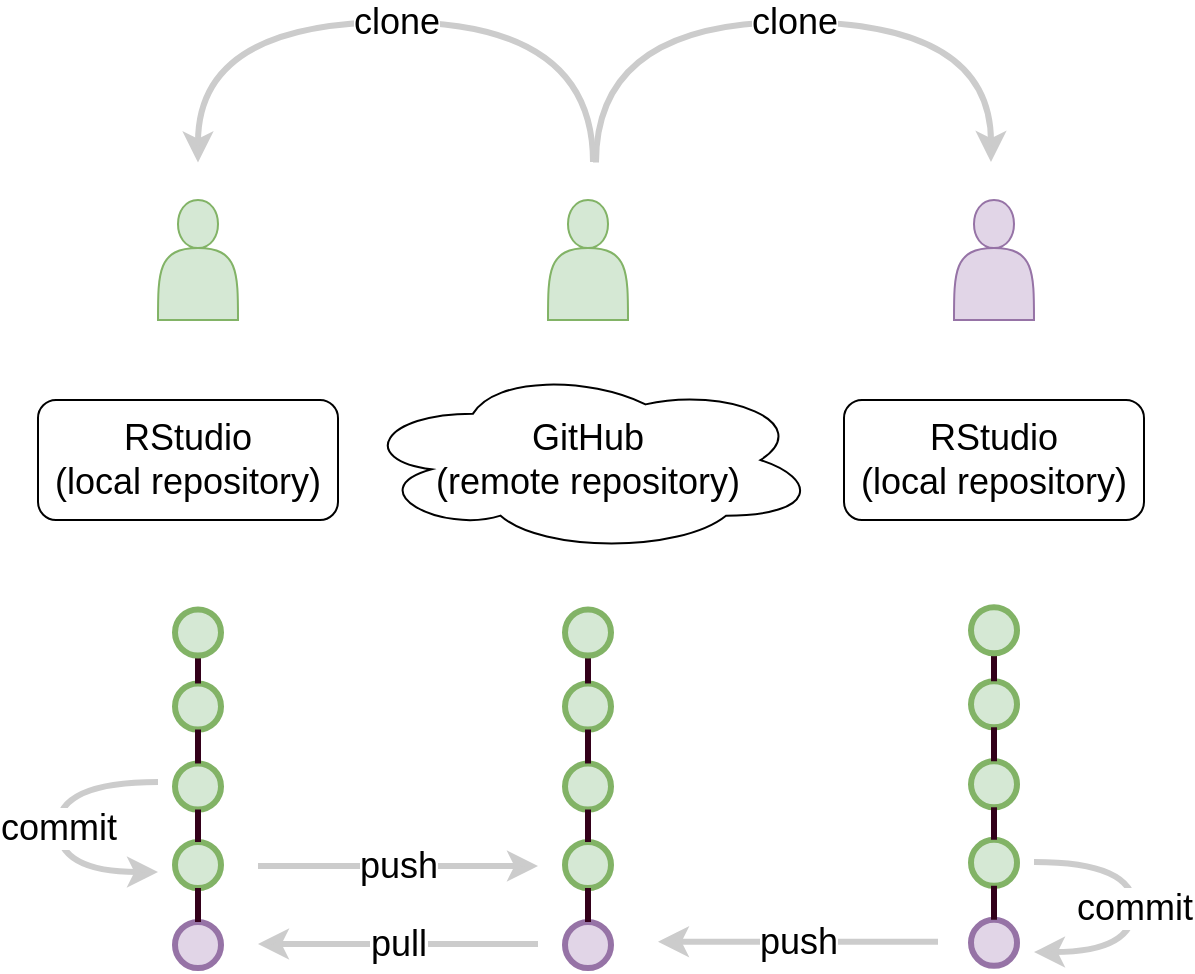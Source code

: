<mxfile version="16.6.5" type="github">
  <diagram id="x7MlGXlHcSR0PO5Mygpb" name="Page-1">
    <mxGraphModel dx="2066" dy="1152" grid="1" gridSize="10" guides="1" tooltips="1" connect="1" arrows="1" fold="1" page="1" pageScale="1" pageWidth="1100" pageHeight="850" math="0" shadow="0">
      <root>
        <mxCell id="0" />
        <mxCell id="1" parent="0" />
        <mxCell id="1jjd0BEGG7qsmMhBdb2S-7" value="" style="shape=actor;whiteSpace=wrap;html=1;fillColor=#d5e8d4;strokeColor=#82b366;" parent="1" vertex="1">
          <mxGeometry x="515" y="119" width="40" height="60" as="geometry" />
        </mxCell>
        <mxCell id="1jjd0BEGG7qsmMhBdb2S-9" value="&lt;div style=&quot;font-size: 18px;&quot;&gt;GitHub&lt;/div&gt;&lt;div style=&quot;font-size: 18px;&quot;&gt;(remote repository)&lt;/div&gt;" style="ellipse;shape=cloud;whiteSpace=wrap;html=1;fontSize=18;" parent="1" vertex="1">
          <mxGeometry x="420" y="202.63" width="230" height="92.75" as="geometry" />
        </mxCell>
        <mxCell id="1jjd0BEGG7qsmMhBdb2S-28" value="" style="shape=actor;whiteSpace=wrap;html=1;fillColor=#e1d5e7;strokeColor=#9673a6;" parent="1" vertex="1">
          <mxGeometry x="718" y="119" width="40" height="60" as="geometry" />
        </mxCell>
        <mxCell id="kwDQs5xklp46Bv3Ky6c--1" value="&lt;div style=&quot;font-size: 18px;&quot;&gt;RStudio&lt;/div&gt;&lt;div style=&quot;font-size: 18px;&quot;&gt;(local repository)&lt;br style=&quot;font-size: 18px;&quot;&gt;&lt;/div&gt;" style="rounded=1;whiteSpace=wrap;html=1;fontSize=18;" parent="1" vertex="1">
          <mxGeometry x="663" y="219" width="150" height="60" as="geometry" />
        </mxCell>
        <mxCell id="kwDQs5xklp46Bv3Ky6c--2" value="&lt;div style=&quot;font-size: 18px;&quot;&gt;RStudio&lt;/div&gt;&lt;div style=&quot;font-size: 18px;&quot;&gt;(local repository)&lt;br style=&quot;font-size: 18px;&quot;&gt;&lt;/div&gt;" style="rounded=1;whiteSpace=wrap;html=1;fontSize=18;" parent="1" vertex="1">
          <mxGeometry x="260" y="219" width="150" height="60" as="geometry" />
        </mxCell>
        <mxCell id="kwDQs5xklp46Bv3Ky6c--14" value="" style="shape=actor;whiteSpace=wrap;html=1;fillColor=#d5e8d4;strokeColor=#82b366;" parent="1" vertex="1">
          <mxGeometry x="320" y="119" width="40" height="60" as="geometry" />
        </mxCell>
        <mxCell id="kwDQs5xklp46Bv3Ky6c--17" value="" style="endArrow=classic;html=1;rounded=0;fontSize=17;strokeColor=#CCCCCC;strokeWidth=3;edgeStyle=orthogonalEdgeStyle;elbow=vertical;curved=1;" parent="1" edge="1">
          <mxGeometry relative="1" as="geometry">
            <mxPoint x="539" y="100.25" as="sourcePoint" />
            <mxPoint x="736.5" y="100" as="targetPoint" />
            <Array as="points">
              <mxPoint x="539.5" y="30" />
              <mxPoint x="736.5" y="30" />
              <mxPoint x="736.5" y="100" />
            </Array>
          </mxGeometry>
        </mxCell>
        <mxCell id="kwDQs5xklp46Bv3Ky6c--18" value="clone" style="edgeLabel;resizable=0;html=1;align=center;verticalAlign=middle;fontSize=18;strokeWidth=3;fillColor=#FFFFFF;" parent="kwDQs5xklp46Bv3Ky6c--17" connectable="0" vertex="1">
          <mxGeometry relative="1" as="geometry" />
        </mxCell>
        <mxCell id="kwDQs5xklp46Bv3Ky6c--19" value="" style="endArrow=classic;html=1;rounded=0;fontSize=17;strokeColor=#CCCCCC;strokeWidth=3;edgeStyle=orthogonalEdgeStyle;elbow=vertical;curved=1;" parent="1" edge="1">
          <mxGeometry relative="1" as="geometry">
            <mxPoint x="537.5" y="100" as="sourcePoint" />
            <mxPoint x="340" y="100.25" as="targetPoint" />
            <Array as="points">
              <mxPoint x="537.5" y="100" />
              <mxPoint x="537.5" y="30" />
              <mxPoint x="340.5" y="30" />
            </Array>
          </mxGeometry>
        </mxCell>
        <mxCell id="kwDQs5xklp46Bv3Ky6c--20" value="clone" style="edgeLabel;resizable=0;html=1;align=center;verticalAlign=middle;fontSize=18;strokeWidth=3;fillColor=#FFFFFF;" parent="kwDQs5xklp46Bv3Ky6c--19" connectable="0" vertex="1">
          <mxGeometry relative="1" as="geometry" />
        </mxCell>
        <mxCell id="kwDQs5xklp46Bv3Ky6c--36" value="" style="ellipse;whiteSpace=wrap;html=1;aspect=fixed;fillColor=#d5e8d4;strokeColor=#82b366;strokeWidth=3;" parent="1" vertex="1">
          <mxGeometry x="328.5" y="360.75" width="23" height="23" as="geometry" />
        </mxCell>
        <mxCell id="kwDQs5xklp46Bv3Ky6c--37" value="" style="endArrow=none;html=1;rounded=0;fillColor=#d5e8d4;strokeColor=#33001A;strokeWidth=3;exitX=0.5;exitY=1;exitDx=0;exitDy=0;entryX=0.5;entryY=0;entryDx=0;entryDy=0;" parent="1" source="kwDQs5xklp46Bv3Ky6c--40" target="kwDQs5xklp46Bv3Ky6c--36" edge="1">
          <mxGeometry width="50" height="50" relative="1" as="geometry">
            <mxPoint x="246.62" y="310.75" as="sourcePoint" />
            <mxPoint x="340" y="350.75" as="targetPoint" />
          </mxGeometry>
        </mxCell>
        <mxCell id="kwDQs5xklp46Bv3Ky6c--38" value="" style="ellipse;whiteSpace=wrap;html=1;aspect=fixed;fillColor=#d5e8d4;strokeColor=#82b366;strokeWidth=3;" parent="1" vertex="1">
          <mxGeometry x="328.5" y="400.75" width="23" height="23" as="geometry" />
        </mxCell>
        <mxCell id="kwDQs5xklp46Bv3Ky6c--39" value="" style="endArrow=none;html=1;rounded=0;fillColor=#d5e8d4;strokeColor=#33001A;strokeWidth=3;exitX=0.5;exitY=1;exitDx=0;exitDy=0;entryX=0.5;entryY=0;entryDx=0;entryDy=0;" parent="1" source="kwDQs5xklp46Bv3Ky6c--36" target="kwDQs5xklp46Bv3Ky6c--38" edge="1">
          <mxGeometry width="50" height="50" relative="1" as="geometry">
            <mxPoint x="365" y="383.75" as="sourcePoint" />
            <mxPoint x="365" y="420.75" as="targetPoint" />
          </mxGeometry>
        </mxCell>
        <mxCell id="kwDQs5xklp46Bv3Ky6c--40" value="" style="ellipse;whiteSpace=wrap;html=1;aspect=fixed;fillColor=#d5e8d4;strokeColor=#82b366;strokeWidth=3;" parent="1" vertex="1">
          <mxGeometry x="328.5" y="323.75" width="23" height="23" as="geometry" />
        </mxCell>
        <mxCell id="kwDQs5xklp46Bv3Ky6c--48" value="" style="endArrow=classic;html=1;rounded=0;strokeColor=#CCCCCC;strokeWidth=3;" parent="1" edge="1">
          <mxGeometry relative="1" as="geometry">
            <mxPoint x="370" y="452" as="sourcePoint" />
            <mxPoint x="510" y="452" as="targetPoint" />
          </mxGeometry>
        </mxCell>
        <mxCell id="kwDQs5xklp46Bv3Ky6c--49" value="&lt;div style=&quot;font-size: 18px;&quot;&gt;push&lt;/div&gt;" style="edgeLabel;resizable=0;html=1;align=center;verticalAlign=middle;fontSize=18;" parent="kwDQs5xklp46Bv3Ky6c--48" connectable="0" vertex="1">
          <mxGeometry relative="1" as="geometry" />
        </mxCell>
        <mxCell id="kwDQs5xklp46Bv3Ky6c--52" value="" style="ellipse;whiteSpace=wrap;html=1;aspect=fixed;fillColor=#d5e8d4;strokeColor=#82b366;strokeWidth=3;" parent="1" vertex="1">
          <mxGeometry x="328.5" y="440" width="23" height="23" as="geometry" />
        </mxCell>
        <mxCell id="kwDQs5xklp46Bv3Ky6c--53" value="" style="endArrow=none;html=1;rounded=0;fillColor=#d5e8d4;strokeColor=#33001A;strokeWidth=3;exitX=0.5;exitY=1;exitDx=0;exitDy=0;entryX=0.5;entryY=0;entryDx=0;entryDy=0;" parent="1" source="kwDQs5xklp46Bv3Ky6c--38" target="kwDQs5xklp46Bv3Ky6c--52" edge="1">
          <mxGeometry width="50" height="50" relative="1" as="geometry">
            <mxPoint x="350" y="393.75" as="sourcePoint" />
            <mxPoint x="350" y="410.75" as="targetPoint" />
          </mxGeometry>
        </mxCell>
        <mxCell id="kwDQs5xklp46Bv3Ky6c--54" value="" style="endArrow=classic;html=1;rounded=0;fontSize=17;strokeColor=#CCCCCC;strokeWidth=3;edgeStyle=orthogonalEdgeStyle;elbow=vertical;curved=1;" parent="1" edge="1">
          <mxGeometry relative="1" as="geometry">
            <mxPoint x="320" y="410" as="sourcePoint" />
            <mxPoint x="320" y="455" as="targetPoint" />
            <Array as="points">
              <mxPoint x="320" y="410" />
              <mxPoint x="270" y="410" />
              <mxPoint x="270" y="455" />
            </Array>
          </mxGeometry>
        </mxCell>
        <mxCell id="kwDQs5xklp46Bv3Ky6c--55" value="commit" style="edgeLabel;resizable=0;html=1;align=center;verticalAlign=middle;fontSize=18;strokeWidth=3;fillColor=#FFFFFF;" parent="kwDQs5xklp46Bv3Ky6c--54" connectable="0" vertex="1">
          <mxGeometry relative="1" as="geometry" />
        </mxCell>
        <mxCell id="kwDQs5xklp46Bv3Ky6c--63" value="" style="ellipse;whiteSpace=wrap;html=1;aspect=fixed;fillColor=#e1d5e7;strokeColor=#9673a6;strokeWidth=3;" parent="1" vertex="1">
          <mxGeometry x="328.5" y="480" width="23" height="23" as="geometry" />
        </mxCell>
        <mxCell id="kwDQs5xklp46Bv3Ky6c--64" value="" style="endArrow=none;html=1;rounded=0;fillColor=#d5e8d4;strokeColor=#33001A;strokeWidth=3;exitX=0.5;exitY=1;exitDx=0;exitDy=0;entryX=0.5;entryY=0;entryDx=0;entryDy=0;" parent="1" source="kwDQs5xklp46Bv3Ky6c--52" target="kwDQs5xklp46Bv3Ky6c--63" edge="1">
          <mxGeometry width="50" height="50" relative="1" as="geometry">
            <mxPoint x="350" y="433.75" as="sourcePoint" />
            <mxPoint x="350" y="450" as="targetPoint" />
          </mxGeometry>
        </mxCell>
        <mxCell id="kwDQs5xklp46Bv3Ky6c--65" value="" style="ellipse;whiteSpace=wrap;html=1;aspect=fixed;fillColor=#d5e8d4;strokeColor=#82b366;strokeWidth=3;" parent="1" vertex="1">
          <mxGeometry x="523.5" y="360.75" width="23" height="23" as="geometry" />
        </mxCell>
        <mxCell id="kwDQs5xklp46Bv3Ky6c--66" value="" style="endArrow=none;html=1;rounded=0;fillColor=#d5e8d4;strokeColor=#33001A;strokeWidth=3;exitX=0.5;exitY=1;exitDx=0;exitDy=0;entryX=0.5;entryY=0;entryDx=0;entryDy=0;" parent="1" source="kwDQs5xklp46Bv3Ky6c--69" target="kwDQs5xklp46Bv3Ky6c--65" edge="1">
          <mxGeometry width="50" height="50" relative="1" as="geometry">
            <mxPoint x="441.62" y="310.75" as="sourcePoint" />
            <mxPoint x="535" y="350.75" as="targetPoint" />
          </mxGeometry>
        </mxCell>
        <mxCell id="kwDQs5xklp46Bv3Ky6c--67" value="" style="ellipse;whiteSpace=wrap;html=1;aspect=fixed;fillColor=#d5e8d4;strokeColor=#82b366;strokeWidth=3;" parent="1" vertex="1">
          <mxGeometry x="523.5" y="400.75" width="23" height="23" as="geometry" />
        </mxCell>
        <mxCell id="kwDQs5xklp46Bv3Ky6c--68" value="" style="endArrow=none;html=1;rounded=0;fillColor=#d5e8d4;strokeColor=#33001A;strokeWidth=3;exitX=0.5;exitY=1;exitDx=0;exitDy=0;entryX=0.5;entryY=0;entryDx=0;entryDy=0;" parent="1" source="kwDQs5xklp46Bv3Ky6c--65" target="kwDQs5xklp46Bv3Ky6c--67" edge="1">
          <mxGeometry width="50" height="50" relative="1" as="geometry">
            <mxPoint x="560" y="383.75" as="sourcePoint" />
            <mxPoint x="560" y="420.75" as="targetPoint" />
          </mxGeometry>
        </mxCell>
        <mxCell id="kwDQs5xklp46Bv3Ky6c--69" value="" style="ellipse;whiteSpace=wrap;html=1;aspect=fixed;fillColor=#d5e8d4;strokeColor=#82b366;strokeWidth=3;" parent="1" vertex="1">
          <mxGeometry x="523.5" y="323.75" width="23" height="23" as="geometry" />
        </mxCell>
        <mxCell id="kwDQs5xklp46Bv3Ky6c--70" value="" style="ellipse;whiteSpace=wrap;html=1;aspect=fixed;fillColor=#d5e8d4;strokeColor=#82b366;strokeWidth=3;" parent="1" vertex="1">
          <mxGeometry x="523.5" y="440" width="23" height="23" as="geometry" />
        </mxCell>
        <mxCell id="kwDQs5xklp46Bv3Ky6c--71" value="" style="endArrow=none;html=1;rounded=0;fillColor=#d5e8d4;strokeColor=#33001A;strokeWidth=3;exitX=0.5;exitY=1;exitDx=0;exitDy=0;entryX=0.5;entryY=0;entryDx=0;entryDy=0;" parent="1" source="kwDQs5xklp46Bv3Ky6c--67" target="kwDQs5xklp46Bv3Ky6c--70" edge="1">
          <mxGeometry width="50" height="50" relative="1" as="geometry">
            <mxPoint x="545" y="393.75" as="sourcePoint" />
            <mxPoint x="545" y="410.75" as="targetPoint" />
          </mxGeometry>
        </mxCell>
        <mxCell id="kwDQs5xklp46Bv3Ky6c--72" value="" style="ellipse;whiteSpace=wrap;html=1;aspect=fixed;fillColor=#e1d5e7;strokeColor=#9673a6;strokeWidth=3;" parent="1" vertex="1">
          <mxGeometry x="523.5" y="480" width="23" height="23" as="geometry" />
        </mxCell>
        <mxCell id="kwDQs5xklp46Bv3Ky6c--73" value="" style="endArrow=none;html=1;rounded=0;fillColor=#d5e8d4;strokeColor=#33001A;strokeWidth=3;exitX=0.5;exitY=1;exitDx=0;exitDy=0;entryX=0.5;entryY=0;entryDx=0;entryDy=0;" parent="1" source="kwDQs5xklp46Bv3Ky6c--70" target="kwDQs5xklp46Bv3Ky6c--72" edge="1">
          <mxGeometry width="50" height="50" relative="1" as="geometry">
            <mxPoint x="545" y="433.75" as="sourcePoint" />
            <mxPoint x="545" y="450" as="targetPoint" />
          </mxGeometry>
        </mxCell>
        <mxCell id="kwDQs5xklp46Bv3Ky6c--74" value="" style="ellipse;whiteSpace=wrap;html=1;aspect=fixed;fillColor=#d5e8d4;strokeColor=#82b366;strokeWidth=3;" parent="1" vertex="1">
          <mxGeometry x="726.5" y="359.63" width="23" height="23" as="geometry" />
        </mxCell>
        <mxCell id="kwDQs5xklp46Bv3Ky6c--75" value="" style="endArrow=none;html=1;rounded=0;fillColor=#d5e8d4;strokeColor=#33001A;strokeWidth=3;exitX=0.5;exitY=1;exitDx=0;exitDy=0;entryX=0.5;entryY=0;entryDx=0;entryDy=0;" parent="1" source="kwDQs5xklp46Bv3Ky6c--78" target="kwDQs5xklp46Bv3Ky6c--74" edge="1">
          <mxGeometry width="50" height="50" relative="1" as="geometry">
            <mxPoint x="644.62" y="309.63" as="sourcePoint" />
            <mxPoint x="738" y="349.63" as="targetPoint" />
          </mxGeometry>
        </mxCell>
        <mxCell id="kwDQs5xklp46Bv3Ky6c--76" value="" style="ellipse;whiteSpace=wrap;html=1;aspect=fixed;fillColor=#d5e8d4;strokeColor=#82b366;strokeWidth=3;" parent="1" vertex="1">
          <mxGeometry x="726.5" y="399.63" width="23" height="23" as="geometry" />
        </mxCell>
        <mxCell id="kwDQs5xklp46Bv3Ky6c--77" value="" style="endArrow=none;html=1;rounded=0;fillColor=#d5e8d4;strokeColor=#33001A;strokeWidth=3;exitX=0.5;exitY=1;exitDx=0;exitDy=0;entryX=0.5;entryY=0;entryDx=0;entryDy=0;" parent="1" source="kwDQs5xklp46Bv3Ky6c--74" target="kwDQs5xklp46Bv3Ky6c--76" edge="1">
          <mxGeometry width="50" height="50" relative="1" as="geometry">
            <mxPoint x="763" y="382.63" as="sourcePoint" />
            <mxPoint x="763" y="419.63" as="targetPoint" />
          </mxGeometry>
        </mxCell>
        <mxCell id="kwDQs5xklp46Bv3Ky6c--78" value="" style="ellipse;whiteSpace=wrap;html=1;aspect=fixed;fillColor=#d5e8d4;strokeColor=#82b366;strokeWidth=3;" parent="1" vertex="1">
          <mxGeometry x="726.5" y="322.63" width="23" height="23" as="geometry" />
        </mxCell>
        <mxCell id="kwDQs5xklp46Bv3Ky6c--79" value="" style="ellipse;whiteSpace=wrap;html=1;aspect=fixed;fillColor=#d5e8d4;strokeColor=#82b366;strokeWidth=3;" parent="1" vertex="1">
          <mxGeometry x="726.5" y="438.88" width="23" height="23" as="geometry" />
        </mxCell>
        <mxCell id="kwDQs5xklp46Bv3Ky6c--80" value="" style="endArrow=none;html=1;rounded=0;fillColor=#d5e8d4;strokeColor=#33001A;strokeWidth=3;exitX=0.5;exitY=1;exitDx=0;exitDy=0;entryX=0.5;entryY=0;entryDx=0;entryDy=0;" parent="1" source="kwDQs5xklp46Bv3Ky6c--76" target="kwDQs5xklp46Bv3Ky6c--79" edge="1">
          <mxGeometry width="50" height="50" relative="1" as="geometry">
            <mxPoint x="748" y="392.63" as="sourcePoint" />
            <mxPoint x="748" y="409.63" as="targetPoint" />
          </mxGeometry>
        </mxCell>
        <mxCell id="kwDQs5xklp46Bv3Ky6c--81" value="" style="ellipse;whiteSpace=wrap;html=1;aspect=fixed;fillColor=#e1d5e7;strokeColor=#9673a6;strokeWidth=3;" parent="1" vertex="1">
          <mxGeometry x="726.5" y="478.88" width="23" height="23" as="geometry" />
        </mxCell>
        <mxCell id="kwDQs5xklp46Bv3Ky6c--82" value="" style="endArrow=none;html=1;rounded=0;fillColor=#d5e8d4;strokeColor=#33001A;strokeWidth=3;exitX=0.5;exitY=1;exitDx=0;exitDy=0;entryX=0.5;entryY=0;entryDx=0;entryDy=0;" parent="1" source="kwDQs5xklp46Bv3Ky6c--79" target="kwDQs5xklp46Bv3Ky6c--81" edge="1">
          <mxGeometry width="50" height="50" relative="1" as="geometry">
            <mxPoint x="748" y="432.63" as="sourcePoint" />
            <mxPoint x="748" y="448.88" as="targetPoint" />
          </mxGeometry>
        </mxCell>
        <mxCell id="kwDQs5xklp46Bv3Ky6c--83" value="" style="endArrow=classic;html=1;rounded=0;fontSize=17;strokeColor=#CCCCCC;strokeWidth=3;edgeStyle=orthogonalEdgeStyle;elbow=vertical;curved=1;" parent="1" edge="1">
          <mxGeometry relative="1" as="geometry">
            <mxPoint x="758" y="450.03" as="sourcePoint" />
            <mxPoint x="758" y="495.03" as="targetPoint" />
            <Array as="points">
              <mxPoint x="758" y="450.03" />
              <mxPoint x="808" y="450.03" />
              <mxPoint x="808" y="495.03" />
            </Array>
          </mxGeometry>
        </mxCell>
        <mxCell id="kwDQs5xklp46Bv3Ky6c--84" value="commit" style="edgeLabel;resizable=0;html=1;align=center;verticalAlign=middle;fontSize=18;strokeWidth=3;fillColor=#FFFFFF;" parent="kwDQs5xklp46Bv3Ky6c--83" connectable="0" vertex="1">
          <mxGeometry relative="1" as="geometry" />
        </mxCell>
        <mxCell id="kwDQs5xklp46Bv3Ky6c--85" value="" style="endArrow=classic;html=1;rounded=0;strokeColor=#CCCCCC;strokeWidth=3;" parent="1" edge="1">
          <mxGeometry relative="1" as="geometry">
            <mxPoint x="710" y="489.88" as="sourcePoint" />
            <mxPoint x="570" y="489.88" as="targetPoint" />
          </mxGeometry>
        </mxCell>
        <mxCell id="kwDQs5xklp46Bv3Ky6c--86" value="&lt;div style=&quot;font-size: 18px;&quot;&gt;push&lt;/div&gt;" style="edgeLabel;resizable=0;html=1;align=center;verticalAlign=middle;fontSize=18;" parent="kwDQs5xklp46Bv3Ky6c--85" connectable="0" vertex="1">
          <mxGeometry relative="1" as="geometry" />
        </mxCell>
        <mxCell id="kwDQs5xklp46Bv3Ky6c--87" value="" style="endArrow=classic;html=1;rounded=0;strokeColor=#CCCCCC;strokeWidth=3;" parent="1" edge="1">
          <mxGeometry relative="1" as="geometry">
            <mxPoint x="510" y="491.0" as="sourcePoint" />
            <mxPoint x="370" y="491.0" as="targetPoint" />
          </mxGeometry>
        </mxCell>
        <mxCell id="kwDQs5xklp46Bv3Ky6c--88" value="pull" style="edgeLabel;resizable=0;html=1;align=center;verticalAlign=middle;fontSize=18;" parent="kwDQs5xklp46Bv3Ky6c--87" connectable="0" vertex="1">
          <mxGeometry relative="1" as="geometry" />
        </mxCell>
      </root>
    </mxGraphModel>
  </diagram>
</mxfile>

